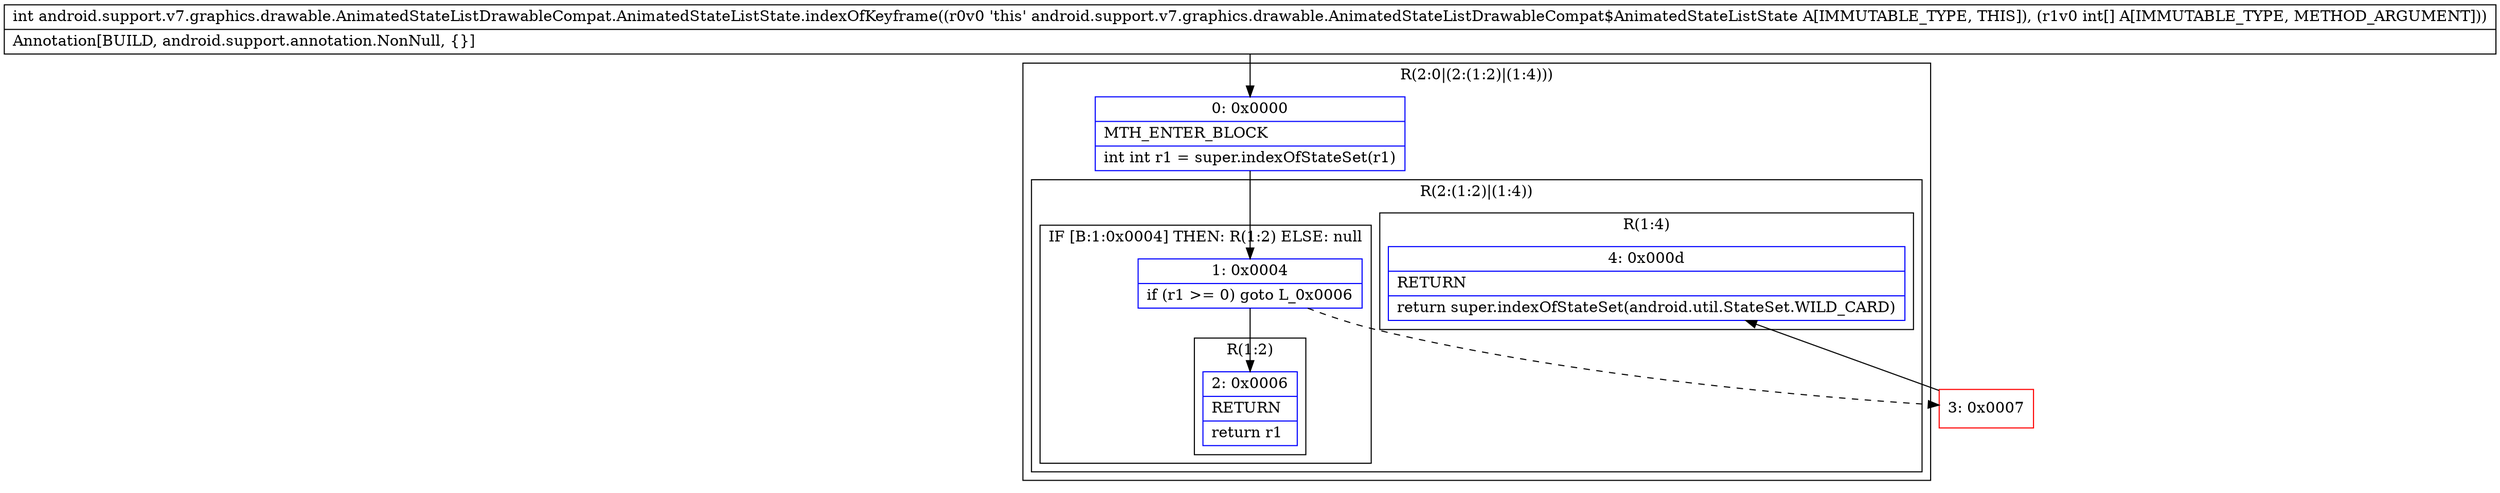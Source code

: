 digraph "CFG forandroid.support.v7.graphics.drawable.AnimatedStateListDrawableCompat.AnimatedStateListState.indexOfKeyframe([I)I" {
subgraph cluster_Region_1273388431 {
label = "R(2:0|(2:(1:2)|(1:4)))";
node [shape=record,color=blue];
Node_0 [shape=record,label="{0\:\ 0x0000|MTH_ENTER_BLOCK\l|int int r1 = super.indexOfStateSet(r1)\l}"];
subgraph cluster_Region_1382730020 {
label = "R(2:(1:2)|(1:4))";
node [shape=record,color=blue];
subgraph cluster_IfRegion_884595347 {
label = "IF [B:1:0x0004] THEN: R(1:2) ELSE: null";
node [shape=record,color=blue];
Node_1 [shape=record,label="{1\:\ 0x0004|if (r1 \>= 0) goto L_0x0006\l}"];
subgraph cluster_Region_588537933 {
label = "R(1:2)";
node [shape=record,color=blue];
Node_2 [shape=record,label="{2\:\ 0x0006|RETURN\l|return r1\l}"];
}
}
subgraph cluster_Region_340511002 {
label = "R(1:4)";
node [shape=record,color=blue];
Node_4 [shape=record,label="{4\:\ 0x000d|RETURN\l|return super.indexOfStateSet(android.util.StateSet.WILD_CARD)\l}"];
}
}
}
Node_3 [shape=record,color=red,label="{3\:\ 0x0007}"];
MethodNode[shape=record,label="{int android.support.v7.graphics.drawable.AnimatedStateListDrawableCompat.AnimatedStateListState.indexOfKeyframe((r0v0 'this' android.support.v7.graphics.drawable.AnimatedStateListDrawableCompat$AnimatedStateListState A[IMMUTABLE_TYPE, THIS]), (r1v0 int[] A[IMMUTABLE_TYPE, METHOD_ARGUMENT]))  | Annotation[BUILD, android.support.annotation.NonNull, \{\}]\l}"];
MethodNode -> Node_0;
Node_0 -> Node_1;
Node_1 -> Node_2;
Node_1 -> Node_3[style=dashed];
Node_3 -> Node_4;
}

